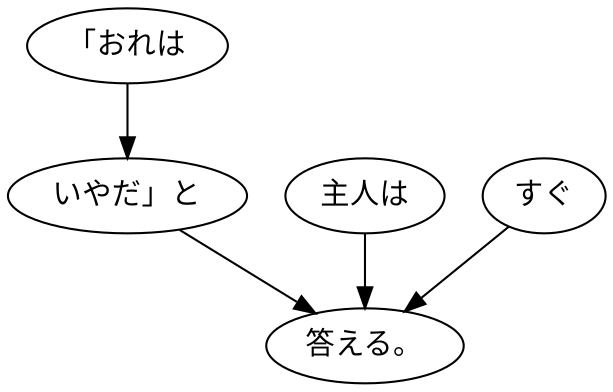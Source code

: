 digraph graph9048 {
	node0 [label="「おれは"];
	node1 [label="いやだ」と"];
	node2 [label="主人は"];
	node3 [label="すぐ"];
	node4 [label="答える。"];
	node0 -> node1;
	node1 -> node4;
	node2 -> node4;
	node3 -> node4;
}
